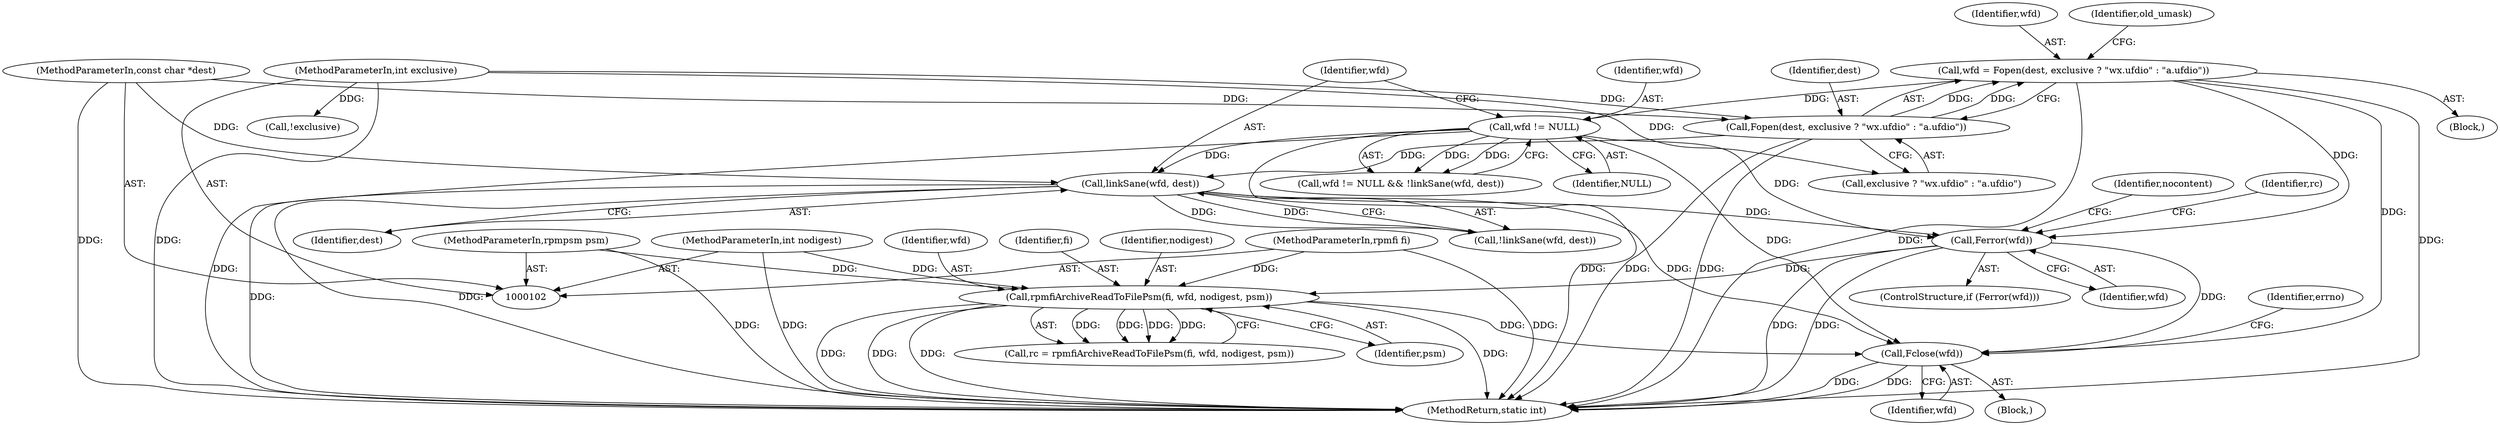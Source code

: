 digraph "0_rpm_404ef011c300207cdb1e531670384564aae04bdc@API" {
"1000177" [label="(Call,Fclose(wfd))"];
"1000124" [label="(Call,wfd = Fopen(dest, exclusive ? \"wx.ufdio\" : \"a.ufdio\"))"];
"1000126" [label="(Call,Fopen(dest, exclusive ? \"wx.ufdio\" : \"a.ufdio\"))"];
"1000104" [label="(MethodParameterIn,const char *dest)"];
"1000106" [label="(MethodParameterIn,int exclusive)"];
"1000143" [label="(Call,linkSane(wfd, dest))"];
"1000139" [label="(Call,wfd != NULL)"];
"1000152" [label="(Call,Ferror(wfd))"];
"1000164" [label="(Call,rpmfiArchiveReadToFilePsm(fi, wfd, nodigest, psm))"];
"1000103" [label="(MethodParameterIn,rpmfi fi)"];
"1000107" [label="(MethodParameterIn,int nodigest)"];
"1000105" [label="(MethodParameterIn,rpmpsm psm)"];
"1000180" [label="(Identifier,errno)"];
"1000127" [label="(Identifier,dest)"];
"1000136" [label="(Call,!exclusive)"];
"1000107" [label="(MethodParameterIn,int nodigest)"];
"1000151" [label="(ControlStructure,if (Ferror(wfd)))"];
"1000144" [label="(Identifier,wfd)"];
"1000126" [label="(Call,Fopen(dest, exclusive ? \"wx.ufdio\" : \"a.ufdio\"))"];
"1000178" [label="(Identifier,wfd)"];
"1000124" [label="(Call,wfd = Fopen(dest, exclusive ? \"wx.ufdio\" : \"a.ufdio\"))"];
"1000184" [label="(MethodReturn,static int)"];
"1000138" [label="(Call,wfd != NULL && !linkSane(wfd, dest))"];
"1000125" [label="(Identifier,wfd)"];
"1000142" [label="(Call,!linkSane(wfd, dest))"];
"1000105" [label="(MethodParameterIn,rpmpsm psm)"];
"1000152" [label="(Call,Ferror(wfd))"];
"1000133" [label="(Identifier,old_umask)"];
"1000162" [label="(Call,rc = rpmfiArchiveReadToFilePsm(fi, wfd, nodigest, psm))"];
"1000166" [label="(Identifier,wfd)"];
"1000140" [label="(Identifier,wfd)"];
"1000128" [label="(Call,exclusive ? \"wx.ufdio\" : \"a.ufdio\")"];
"1000118" [label="(Block,)"];
"1000172" [label="(Block,)"];
"1000165" [label="(Identifier,fi)"];
"1000104" [label="(MethodParameterIn,const char *dest)"];
"1000141" [label="(Identifier,NULL)"];
"1000164" [label="(Call,rpmfiArchiveReadToFilePsm(fi, wfd, nodigest, psm))"];
"1000161" [label="(Identifier,nocontent)"];
"1000143" [label="(Call,linkSane(wfd, dest))"];
"1000139" [label="(Call,wfd != NULL)"];
"1000106" [label="(MethodParameterIn,int exclusive)"];
"1000156" [label="(Identifier,rc)"];
"1000167" [label="(Identifier,nodigest)"];
"1000145" [label="(Identifier,dest)"];
"1000177" [label="(Call,Fclose(wfd))"];
"1000153" [label="(Identifier,wfd)"];
"1000103" [label="(MethodParameterIn,rpmfi fi)"];
"1000168" [label="(Identifier,psm)"];
"1000177" -> "1000172"  [label="AST: "];
"1000177" -> "1000178"  [label="CFG: "];
"1000178" -> "1000177"  [label="AST: "];
"1000180" -> "1000177"  [label="CFG: "];
"1000177" -> "1000184"  [label="DDG: "];
"1000177" -> "1000184"  [label="DDG: "];
"1000124" -> "1000177"  [label="DDG: "];
"1000143" -> "1000177"  [label="DDG: "];
"1000152" -> "1000177"  [label="DDG: "];
"1000164" -> "1000177"  [label="DDG: "];
"1000139" -> "1000177"  [label="DDG: "];
"1000124" -> "1000118"  [label="AST: "];
"1000124" -> "1000126"  [label="CFG: "];
"1000125" -> "1000124"  [label="AST: "];
"1000126" -> "1000124"  [label="AST: "];
"1000133" -> "1000124"  [label="CFG: "];
"1000124" -> "1000184"  [label="DDG: "];
"1000124" -> "1000184"  [label="DDG: "];
"1000126" -> "1000124"  [label="DDG: "];
"1000126" -> "1000124"  [label="DDG: "];
"1000124" -> "1000139"  [label="DDG: "];
"1000124" -> "1000152"  [label="DDG: "];
"1000126" -> "1000128"  [label="CFG: "];
"1000127" -> "1000126"  [label="AST: "];
"1000128" -> "1000126"  [label="AST: "];
"1000126" -> "1000184"  [label="DDG: "];
"1000126" -> "1000184"  [label="DDG: "];
"1000104" -> "1000126"  [label="DDG: "];
"1000106" -> "1000126"  [label="DDG: "];
"1000126" -> "1000143"  [label="DDG: "];
"1000104" -> "1000102"  [label="AST: "];
"1000104" -> "1000184"  [label="DDG: "];
"1000104" -> "1000143"  [label="DDG: "];
"1000106" -> "1000102"  [label="AST: "];
"1000106" -> "1000184"  [label="DDG: "];
"1000106" -> "1000128"  [label="DDG: "];
"1000106" -> "1000136"  [label="DDG: "];
"1000143" -> "1000142"  [label="AST: "];
"1000143" -> "1000145"  [label="CFG: "];
"1000144" -> "1000143"  [label="AST: "];
"1000145" -> "1000143"  [label="AST: "];
"1000142" -> "1000143"  [label="CFG: "];
"1000143" -> "1000184"  [label="DDG: "];
"1000143" -> "1000184"  [label="DDG: "];
"1000143" -> "1000142"  [label="DDG: "];
"1000143" -> "1000142"  [label="DDG: "];
"1000139" -> "1000143"  [label="DDG: "];
"1000143" -> "1000152"  [label="DDG: "];
"1000139" -> "1000138"  [label="AST: "];
"1000139" -> "1000141"  [label="CFG: "];
"1000140" -> "1000139"  [label="AST: "];
"1000141" -> "1000139"  [label="AST: "];
"1000144" -> "1000139"  [label="CFG: "];
"1000138" -> "1000139"  [label="CFG: "];
"1000139" -> "1000184"  [label="DDG: "];
"1000139" -> "1000184"  [label="DDG: "];
"1000139" -> "1000138"  [label="DDG: "];
"1000139" -> "1000138"  [label="DDG: "];
"1000139" -> "1000152"  [label="DDG: "];
"1000152" -> "1000151"  [label="AST: "];
"1000152" -> "1000153"  [label="CFG: "];
"1000153" -> "1000152"  [label="AST: "];
"1000156" -> "1000152"  [label="CFG: "];
"1000161" -> "1000152"  [label="CFG: "];
"1000152" -> "1000184"  [label="DDG: "];
"1000152" -> "1000184"  [label="DDG: "];
"1000152" -> "1000164"  [label="DDG: "];
"1000164" -> "1000162"  [label="AST: "];
"1000164" -> "1000168"  [label="CFG: "];
"1000165" -> "1000164"  [label="AST: "];
"1000166" -> "1000164"  [label="AST: "];
"1000167" -> "1000164"  [label="AST: "];
"1000168" -> "1000164"  [label="AST: "];
"1000162" -> "1000164"  [label="CFG: "];
"1000164" -> "1000184"  [label="DDG: "];
"1000164" -> "1000184"  [label="DDG: "];
"1000164" -> "1000184"  [label="DDG: "];
"1000164" -> "1000184"  [label="DDG: "];
"1000164" -> "1000162"  [label="DDG: "];
"1000164" -> "1000162"  [label="DDG: "];
"1000164" -> "1000162"  [label="DDG: "];
"1000164" -> "1000162"  [label="DDG: "];
"1000103" -> "1000164"  [label="DDG: "];
"1000107" -> "1000164"  [label="DDG: "];
"1000105" -> "1000164"  [label="DDG: "];
"1000103" -> "1000102"  [label="AST: "];
"1000103" -> "1000184"  [label="DDG: "];
"1000107" -> "1000102"  [label="AST: "];
"1000107" -> "1000184"  [label="DDG: "];
"1000105" -> "1000102"  [label="AST: "];
"1000105" -> "1000184"  [label="DDG: "];
}

